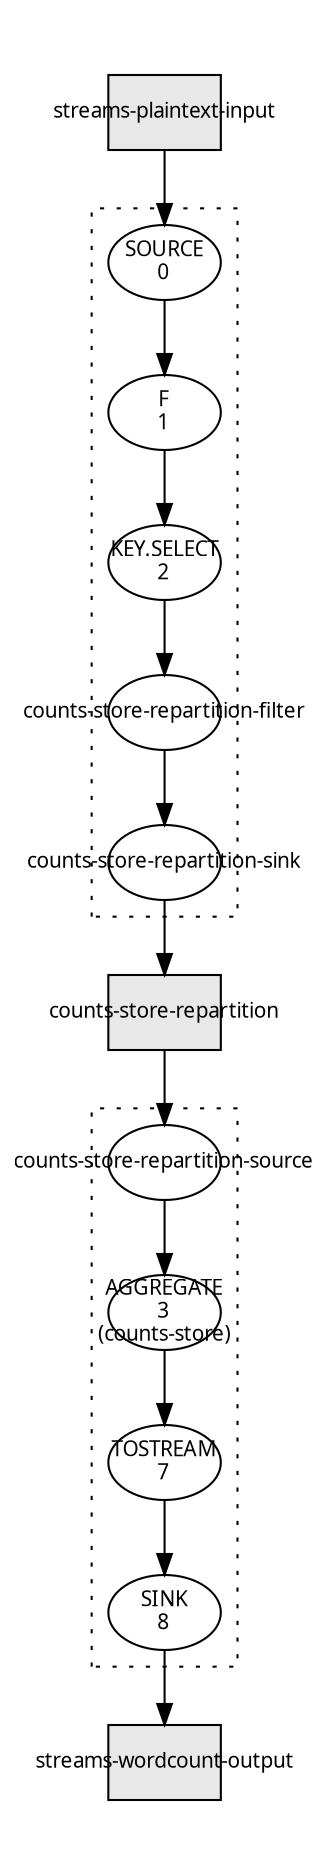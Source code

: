 digraph g_word_count {
  pack="true"
  packmode="clust"
  graph [fontname = "sans-serif", fontsize=10, pad="0.5", nodesep="0.25", ranksep="0.5"];
  node [fontname = "sans-serif", fontsize=10];
  edge [fontname = "sans-serif", fontsize=10];
  counts_store_repartition [shape=box, fixedsize=true, label="counts-store-repartition", xlabel="", style=filled, fillcolor="#e8e8e8"];
  streams_plaintext_input [shape=box, fixedsize=true, label="streams-plaintext-input", xlabel="", style=filled, fillcolor="#e8e8e8"];
  streams_wordcount_output [shape=box, fixedsize=true, label="streams-wordcount-output", xlabel="", style=filled, fillcolor="#e8e8e8"];
  KSTREAM_SINK_0000000008 -> streams_wordcount_output;
  counts_store_repartition -> counts_store_repartition_source;
  counts_store_repartition_sink -> counts_store_repartition;
  streams_plaintext_input -> KSTREAM_SOURCE_0000000000;
  subgraph cluster_0 {
    style=dotted;
    KSTREAM_FLATMAPVALUES_0000000001 -> KSTREAM_KEY_SELECT_0000000002;
    KSTREAM_KEY_SELECT_0000000002 -> counts_store_repartition_filter;
    KSTREAM_SOURCE_0000000000 -> KSTREAM_FLATMAPVALUES_0000000001;
    counts_store_repartition_filter -> counts_store_repartition_sink;
    KSTREAM_SOURCE_0000000000 [shape=ellipse, fixedsize=true, label="SOURCE\n0", xlabel=""];
    KSTREAM_FLATMAPVALUES_0000000001 [shape=ellipse, fixedsize=true, label="F\n1", xlabel=""];
    KSTREAM_KEY_SELECT_0000000002 [shape=ellipse, fixedsize=true, label="KEY.SELECT\n2", xlabel=""];
    counts_store_repartition_filter [shape=ellipse, fixedsize=true, label="counts-store-repartition-filter", xlabel=""];
    counts_store_repartition_sink [shape=ellipse, fixedsize=true, label="counts-store-repartition-sink", xlabel=""];
  }
  subgraph cluster_1 {
    style=dotted;
    KSTREAM_AGGREGATE_0000000003 -> KTABLE_TOSTREAM_0000000007;
    KTABLE_TOSTREAM_0000000007 -> KSTREAM_SINK_0000000008;
    counts_store_repartition_source -> KSTREAM_AGGREGATE_0000000003;
    counts_store_repartition_source [shape=ellipse, fixedsize=true, label="counts-store-repartition-source", xlabel=""];
    KSTREAM_AGGREGATE_0000000003 [shape=ellipse, image="cylinder.png", imagescale=true, fixedsize=true, label="AGGREGATE\n3\n(counts-store)", xlabel=""];
    KTABLE_TOSTREAM_0000000007 [shape=ellipse, fixedsize=true, label="TOSTREAM\n7", xlabel=""];
    KSTREAM_SINK_0000000008 [shape=ellipse, fixedsize=true, label="SINK\n8", xlabel=""];
  }
}
